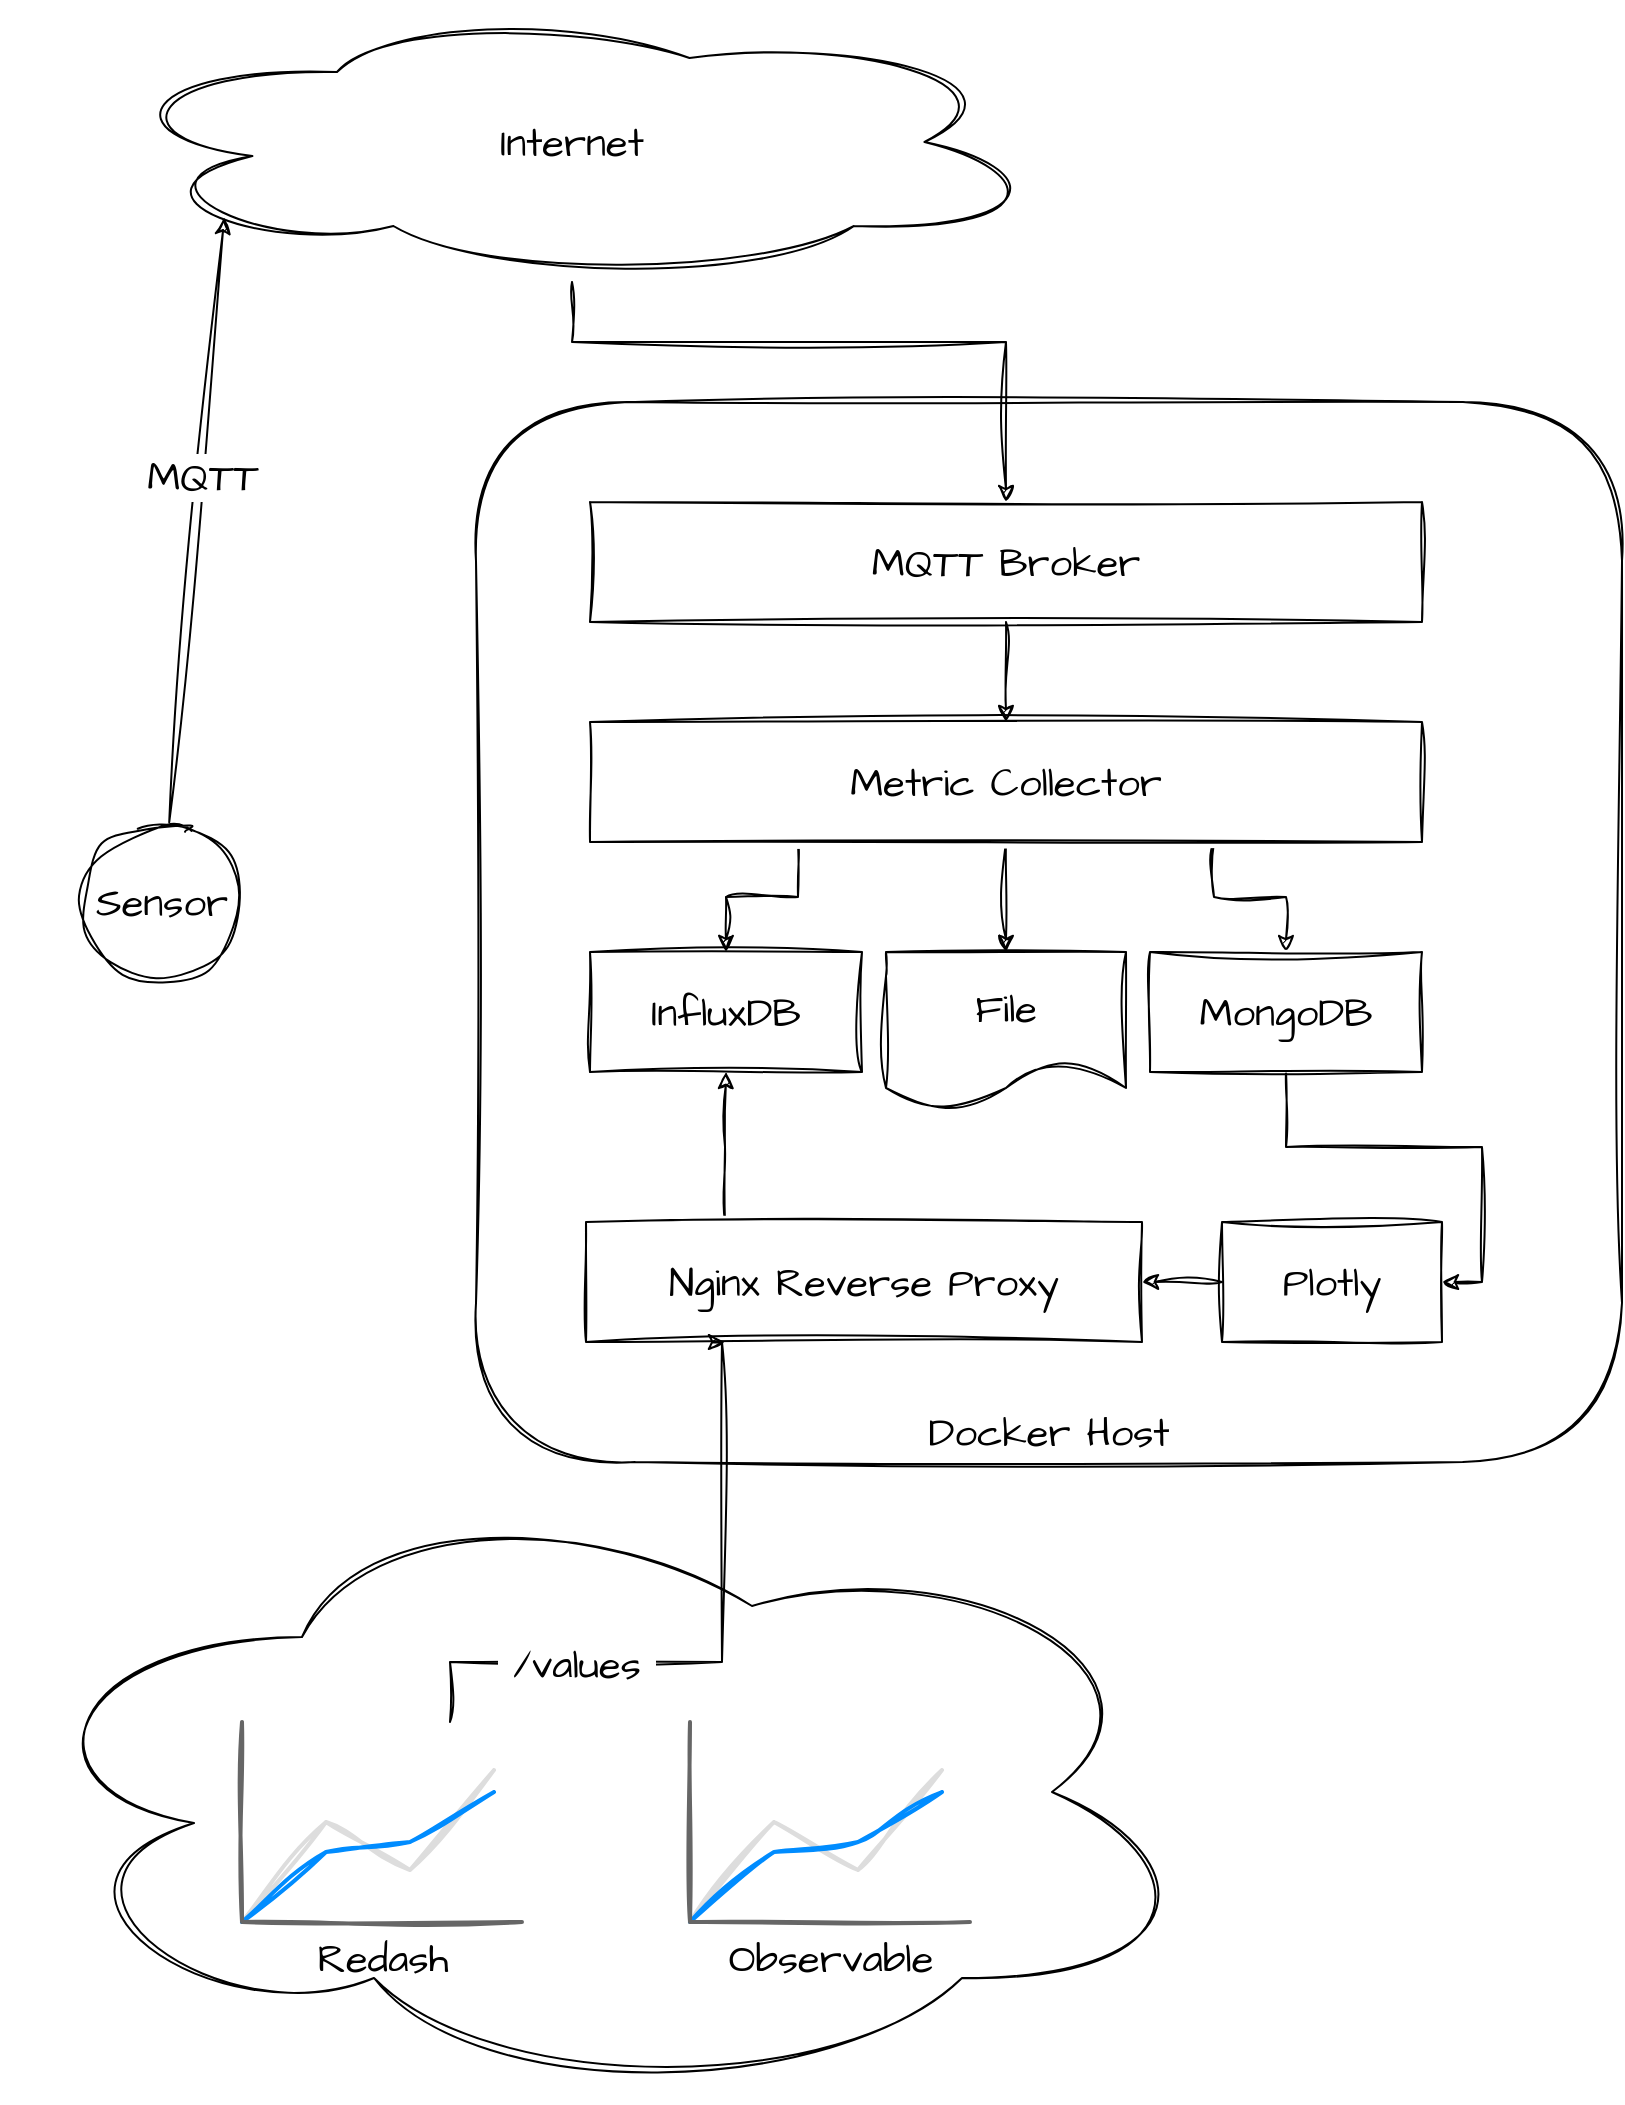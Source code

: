 <mxfile version="22.0.4" type="github">
  <diagram name="Seite-1" id="xfNeD4AvZAg8Gx9R8i6n">
    <mxGraphModel dx="1169" dy="1012" grid="1" gridSize="10" guides="1" tooltips="1" connect="1" arrows="1" fold="1" page="1" pageScale="1" pageWidth="827" pageHeight="1169" math="0" shadow="0">
      <root>
        <mxCell id="0" />
        <mxCell id="1" parent="0" />
        <mxCell id="WnUmfhlqQ6cUoQ1l-dc6-24" value="Docker Host" style="rounded=1;whiteSpace=wrap;html=1;sketch=1;hachureGap=4;jiggle=2;curveFitting=1;fontFamily=Architects Daughter;fontSource=https%3A%2F%2Ffonts.googleapis.com%2Fcss%3Ffamily%3DArchitects%2BDaughter;fontSize=20;verticalAlign=bottom;" vertex="1" parent="1">
          <mxGeometry x="237" y="270" width="573" height="530" as="geometry" />
        </mxCell>
        <mxCell id="WnUmfhlqQ6cUoQ1l-dc6-2" value="Sensor" style="ellipse;whiteSpace=wrap;html=1;aspect=fixed;sketch=1;hachureGap=4;jiggle=2;curveFitting=1;fontFamily=Architects Daughter;fontSource=https%3A%2F%2Ffonts.googleapis.com%2Fcss%3Ffamily%3DArchitects%2BDaughter;fontSize=20;" vertex="1" parent="1">
          <mxGeometry x="40" y="480" width="80" height="80" as="geometry" />
        </mxCell>
        <mxCell id="WnUmfhlqQ6cUoQ1l-dc6-3" value="Internet" style="ellipse;shape=cloud;whiteSpace=wrap;html=1;sketch=1;hachureGap=4;jiggle=2;curveFitting=1;fontFamily=Architects Daughter;fontSource=https%3A%2F%2Ffonts.googleapis.com%2Fcss%3Ffamily%3DArchitects%2BDaughter;fontSize=20;" vertex="1" parent="1">
          <mxGeometry x="50" y="70" width="470" height="140" as="geometry" />
        </mxCell>
        <mxCell id="WnUmfhlqQ6cUoQ1l-dc6-4" style="rounded=0;sketch=1;hachureGap=4;jiggle=2;curveFitting=1;orthogonalLoop=1;jettySize=auto;html=1;entryX=0.13;entryY=0.77;entryDx=0;entryDy=0;entryPerimeter=0;fontFamily=Architects Daughter;fontSource=https%3A%2F%2Ffonts.googleapis.com%2Fcss%3Ffamily%3DArchitects%2BDaughter;fontSize=16;" edge="1" parent="1" source="WnUmfhlqQ6cUoQ1l-dc6-2" target="WnUmfhlqQ6cUoQ1l-dc6-3">
          <mxGeometry relative="1" as="geometry" />
        </mxCell>
        <mxCell id="WnUmfhlqQ6cUoQ1l-dc6-5" value="MQTT" style="edgeLabel;html=1;align=center;verticalAlign=middle;resizable=0;points=[];fontSize=20;fontFamily=Architects Daughter;" vertex="1" connectable="0" parent="WnUmfhlqQ6cUoQ1l-dc6-4">
          <mxGeometry x="0.151" relative="1" as="geometry">
            <mxPoint as="offset" />
          </mxGeometry>
        </mxCell>
        <mxCell id="WnUmfhlqQ6cUoQ1l-dc6-16" style="edgeStyle=orthogonalEdgeStyle;rounded=0;sketch=1;hachureGap=4;jiggle=2;curveFitting=1;orthogonalLoop=1;jettySize=auto;html=1;fontFamily=Architects Daughter;fontSource=https%3A%2F%2Ffonts.googleapis.com%2Fcss%3Ffamily%3DArchitects%2BDaughter;fontSize=16;" edge="1" parent="1" source="WnUmfhlqQ6cUoQ1l-dc6-7" target="WnUmfhlqQ6cUoQ1l-dc6-11">
          <mxGeometry relative="1" as="geometry" />
        </mxCell>
        <mxCell id="WnUmfhlqQ6cUoQ1l-dc6-7" value="MQTT Broker" style="rounded=0;whiteSpace=wrap;html=1;sketch=1;hachureGap=4;jiggle=2;curveFitting=1;fontFamily=Architects Daughter;fontSource=https%3A%2F%2Ffonts.googleapis.com%2Fcss%3Ffamily%3DArchitects%2BDaughter;fontSize=20;" vertex="1" parent="1">
          <mxGeometry x="294" y="320" width="416" height="60" as="geometry" />
        </mxCell>
        <mxCell id="WnUmfhlqQ6cUoQ1l-dc6-17" style="edgeStyle=orthogonalEdgeStyle;rounded=0;sketch=1;hachureGap=4;jiggle=2;curveFitting=1;orthogonalLoop=1;jettySize=auto;html=1;exitX=0.25;exitY=1;exitDx=0;exitDy=0;entryX=0.5;entryY=0;entryDx=0;entryDy=0;fontFamily=Architects Daughter;fontSource=https%3A%2F%2Ffonts.googleapis.com%2Fcss%3Ffamily%3DArchitects%2BDaughter;fontSize=16;" edge="1" parent="1" source="WnUmfhlqQ6cUoQ1l-dc6-11" target="WnUmfhlqQ6cUoQ1l-dc6-12">
          <mxGeometry relative="1" as="geometry" />
        </mxCell>
        <mxCell id="WnUmfhlqQ6cUoQ1l-dc6-18" style="edgeStyle=orthogonalEdgeStyle;rounded=0;sketch=1;hachureGap=4;jiggle=2;curveFitting=1;orthogonalLoop=1;jettySize=auto;html=1;entryX=0.5;entryY=0;entryDx=0;entryDy=0;fontFamily=Architects Daughter;fontSource=https%3A%2F%2Ffonts.googleapis.com%2Fcss%3Ffamily%3DArchitects%2BDaughter;fontSize=16;" edge="1" parent="1" source="WnUmfhlqQ6cUoQ1l-dc6-11" target="WnUmfhlqQ6cUoQ1l-dc6-14">
          <mxGeometry relative="1" as="geometry" />
        </mxCell>
        <mxCell id="WnUmfhlqQ6cUoQ1l-dc6-19" style="edgeStyle=orthogonalEdgeStyle;rounded=0;sketch=1;hachureGap=4;jiggle=2;curveFitting=1;orthogonalLoop=1;jettySize=auto;html=1;fontFamily=Architects Daughter;fontSource=https%3A%2F%2Ffonts.googleapis.com%2Fcss%3Ffamily%3DArchitects%2BDaughter;fontSize=16;exitX=0.75;exitY=1;exitDx=0;exitDy=0;" edge="1" parent="1" source="WnUmfhlqQ6cUoQ1l-dc6-11" target="WnUmfhlqQ6cUoQ1l-dc6-13">
          <mxGeometry relative="1" as="geometry" />
        </mxCell>
        <mxCell id="WnUmfhlqQ6cUoQ1l-dc6-11" value="Metric Collector" style="rounded=0;whiteSpace=wrap;html=1;sketch=1;hachureGap=4;jiggle=2;curveFitting=1;fontFamily=Architects Daughter;fontSource=https%3A%2F%2Ffonts.googleapis.com%2Fcss%3Ffamily%3DArchitects%2BDaughter;fontSize=20;" vertex="1" parent="1">
          <mxGeometry x="294" y="430" width="416" height="60" as="geometry" />
        </mxCell>
        <mxCell id="WnUmfhlqQ6cUoQ1l-dc6-12" value="InfluxDB" style="rounded=0;whiteSpace=wrap;html=1;sketch=1;hachureGap=4;jiggle=2;curveFitting=1;fontFamily=Architects Daughter;fontSource=https%3A%2F%2Ffonts.googleapis.com%2Fcss%3Ffamily%3DArchitects%2BDaughter;fontSize=20;" vertex="1" parent="1">
          <mxGeometry x="294" y="545" width="136" height="60" as="geometry" />
        </mxCell>
        <mxCell id="WnUmfhlqQ6cUoQ1l-dc6-35" style="edgeStyle=orthogonalEdgeStyle;rounded=0;sketch=1;hachureGap=4;jiggle=2;curveFitting=1;orthogonalLoop=1;jettySize=auto;html=1;entryX=1;entryY=0.5;entryDx=0;entryDy=0;fontFamily=Architects Daughter;fontSource=https%3A%2F%2Ffonts.googleapis.com%2Fcss%3Ffamily%3DArchitects%2BDaughter;fontSize=16;" edge="1" parent="1" source="WnUmfhlqQ6cUoQ1l-dc6-13" target="WnUmfhlqQ6cUoQ1l-dc6-33">
          <mxGeometry relative="1" as="geometry" />
        </mxCell>
        <mxCell id="WnUmfhlqQ6cUoQ1l-dc6-13" value="MongoDB" style="rounded=0;whiteSpace=wrap;html=1;sketch=1;hachureGap=4;jiggle=2;curveFitting=1;fontFamily=Architects Daughter;fontSource=https%3A%2F%2Ffonts.googleapis.com%2Fcss%3Ffamily%3DArchitects%2BDaughter;fontSize=20;" vertex="1" parent="1">
          <mxGeometry x="574" y="545" width="136" height="60" as="geometry" />
        </mxCell>
        <mxCell id="WnUmfhlqQ6cUoQ1l-dc6-14" value="File" style="shape=document;whiteSpace=wrap;html=1;boundedLbl=1;sketch=1;hachureGap=4;jiggle=2;curveFitting=1;fontFamily=Architects Daughter;fontSource=https%3A%2F%2Ffonts.googleapis.com%2Fcss%3Ffamily%3DArchitects%2BDaughter;fontSize=20;" vertex="1" parent="1">
          <mxGeometry x="442" y="545" width="120" height="80" as="geometry" />
        </mxCell>
        <mxCell id="WnUmfhlqQ6cUoQ1l-dc6-22" style="edgeStyle=orthogonalEdgeStyle;rounded=0;sketch=1;hachureGap=4;jiggle=2;curveFitting=1;orthogonalLoop=1;jettySize=auto;html=1;entryX=0.5;entryY=1;entryDx=0;entryDy=0;fontFamily=Architects Daughter;fontSource=https%3A%2F%2Ffonts.googleapis.com%2Fcss%3Ffamily%3DArchitects%2BDaughter;fontSize=16;exitX=0.25;exitY=0;exitDx=0;exitDy=0;" edge="1" parent="1" source="WnUmfhlqQ6cUoQ1l-dc6-20" target="WnUmfhlqQ6cUoQ1l-dc6-12">
          <mxGeometry relative="1" as="geometry" />
        </mxCell>
        <mxCell id="WnUmfhlqQ6cUoQ1l-dc6-20" value="Nginx Reverse Proxy" style="rounded=0;whiteSpace=wrap;html=1;sketch=1;hachureGap=4;jiggle=2;curveFitting=1;fontFamily=Architects Daughter;fontSource=https%3A%2F%2Ffonts.googleapis.com%2Fcss%3Ffamily%3DArchitects%2BDaughter;fontSize=20;" vertex="1" parent="1">
          <mxGeometry x="292" y="680" width="278" height="60" as="geometry" />
        </mxCell>
        <mxCell id="WnUmfhlqQ6cUoQ1l-dc6-15" style="edgeStyle=orthogonalEdgeStyle;rounded=0;sketch=1;hachureGap=4;jiggle=2;curveFitting=1;orthogonalLoop=1;jettySize=auto;html=1;fontFamily=Architects Daughter;fontSource=https%3A%2F%2Ffonts.googleapis.com%2Fcss%3Ffamily%3DArchitects%2BDaughter;fontSize=16;" edge="1" parent="1" source="WnUmfhlqQ6cUoQ1l-dc6-3" target="WnUmfhlqQ6cUoQ1l-dc6-7">
          <mxGeometry relative="1" as="geometry">
            <Array as="points">
              <mxPoint x="285" y="240" />
              <mxPoint x="502" y="240" />
            </Array>
          </mxGeometry>
        </mxCell>
        <mxCell id="WnUmfhlqQ6cUoQ1l-dc6-25" value="" style="ellipse;shape=cloud;whiteSpace=wrap;html=1;sketch=1;hachureGap=4;jiggle=2;curveFitting=1;fontFamily=Architects Daughter;fontSource=https%3A%2F%2Ffonts.googleapis.com%2Fcss%3Ffamily%3DArchitects%2BDaughter;fontSize=20;" vertex="1" parent="1">
          <mxGeometry y="810" width="600" height="310" as="geometry" />
        </mxCell>
        <mxCell id="WnUmfhlqQ6cUoQ1l-dc6-30" style="edgeStyle=orthogonalEdgeStyle;rounded=0;sketch=1;hachureGap=4;jiggle=2;curveFitting=1;orthogonalLoop=1;jettySize=auto;html=1;entryX=0.25;entryY=1;entryDx=0;entryDy=0;fontFamily=Architects Daughter;fontSource=https%3A%2F%2Ffonts.googleapis.com%2Fcss%3Ffamily%3DArchitects%2BDaughter;fontSize=16;" edge="1" parent="1" source="WnUmfhlqQ6cUoQ1l-dc6-28" target="WnUmfhlqQ6cUoQ1l-dc6-20">
          <mxGeometry relative="1" as="geometry">
            <Array as="points">
              <mxPoint x="224" y="900" />
              <mxPoint x="360" y="900" />
              <mxPoint x="360" y="740" />
            </Array>
          </mxGeometry>
        </mxCell>
        <mxCell id="WnUmfhlqQ6cUoQ1l-dc6-37" value="&amp;nbsp;/values&amp;nbsp;" style="edgeLabel;html=1;align=center;verticalAlign=middle;resizable=0;points=[];fontSize=20;fontFamily=Architects Daughter;" vertex="1" connectable="0" parent="WnUmfhlqQ6cUoQ1l-dc6-30">
          <mxGeometry x="-0.431" y="-1" relative="1" as="geometry">
            <mxPoint as="offset" />
          </mxGeometry>
        </mxCell>
        <mxCell id="WnUmfhlqQ6cUoQ1l-dc6-28" value="Redash" style="verticalLabelPosition=bottom;shadow=0;dashed=0;align=center;html=1;verticalAlign=top;strokeWidth=1;shape=mxgraph.mockup.graphics.lineChart;strokeColor=none;strokeColor2=#666666;strokeColor3=#008cff;strokeColor4=#dddddd;sketch=1;hachureGap=4;jiggle=2;curveFitting=1;fontFamily=Architects Daughter;fontSource=https%3A%2F%2Ffonts.googleapis.com%2Fcss%3Ffamily%3DArchitects%2BDaughter;fontSize=20;" vertex="1" parent="1">
          <mxGeometry x="120" y="930" width="140" height="100" as="geometry" />
        </mxCell>
        <mxCell id="WnUmfhlqQ6cUoQ1l-dc6-29" value="Observable" style="verticalLabelPosition=bottom;shadow=0;dashed=0;align=center;html=1;verticalAlign=top;strokeWidth=1;shape=mxgraph.mockup.graphics.lineChart;strokeColor=none;strokeColor2=#666666;strokeColor3=#008cff;strokeColor4=#dddddd;sketch=1;hachureGap=4;jiggle=2;curveFitting=1;fontFamily=Architects Daughter;fontSource=https%3A%2F%2Ffonts.googleapis.com%2Fcss%3Ffamily%3DArchitects%2BDaughter;fontSize=20;" vertex="1" parent="1">
          <mxGeometry x="344" y="930" width="140" height="100" as="geometry" />
        </mxCell>
        <mxCell id="WnUmfhlqQ6cUoQ1l-dc6-36" style="edgeStyle=orthogonalEdgeStyle;rounded=0;sketch=1;hachureGap=4;jiggle=2;curveFitting=1;orthogonalLoop=1;jettySize=auto;html=1;entryX=1;entryY=0.5;entryDx=0;entryDy=0;fontFamily=Architects Daughter;fontSource=https%3A%2F%2Ffonts.googleapis.com%2Fcss%3Ffamily%3DArchitects%2BDaughter;fontSize=16;" edge="1" parent="1" source="WnUmfhlqQ6cUoQ1l-dc6-33" target="WnUmfhlqQ6cUoQ1l-dc6-20">
          <mxGeometry relative="1" as="geometry" />
        </mxCell>
        <mxCell id="WnUmfhlqQ6cUoQ1l-dc6-33" value="Plotly" style="rounded=0;whiteSpace=wrap;html=1;sketch=1;hachureGap=4;jiggle=2;curveFitting=1;fontFamily=Architects Daughter;fontSource=https%3A%2F%2Ffonts.googleapis.com%2Fcss%3Ffamily%3DArchitects%2BDaughter;fontSize=20;" vertex="1" parent="1">
          <mxGeometry x="610" y="680" width="110" height="60" as="geometry" />
        </mxCell>
      </root>
    </mxGraphModel>
  </diagram>
</mxfile>
